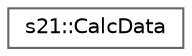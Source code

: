 digraph "Graphical Class Hierarchy"
{
 // LATEX_PDF_SIZE
  bgcolor="transparent";
  edge [fontname=Helvetica,fontsize=10,labelfontname=Helvetica,labelfontsize=10];
  node [fontname=Helvetica,fontsize=10,shape=box,height=0.2,width=0.4];
  rankdir="LR";
  Node0 [id="Node000000",label="s21::CalcData",height=0.2,width=0.4,color="grey40", fillcolor="white", style="filled",URL="$d5/dc6/structs21_1_1CalcData.html",tooltip=" "];
}
